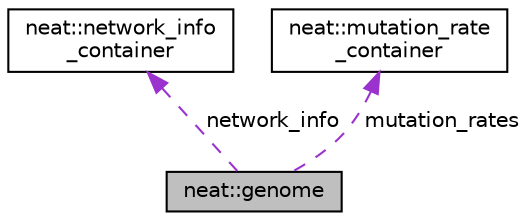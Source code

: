 digraph "neat::genome"
{
 // LATEX_PDF_SIZE
  edge [fontname="Helvetica",fontsize="10",labelfontname="Helvetica",labelfontsize="10"];
  node [fontname="Helvetica",fontsize="10",shape=record];
  Node1 [label="neat::genome",height=0.2,width=0.4,color="black", fillcolor="grey75", style="filled", fontcolor="black",tooltip=" "];
  Node2 -> Node1 [dir="back",color="darkorchid3",fontsize="10",style="dashed",label=" network_info" ,fontname="Helvetica"];
  Node2 [label="neat::network_info\l_container",height=0.2,width=0.4,color="black", fillcolor="white", style="filled",URL="$structneat_1_1network__info__container.html",tooltip=" "];
  Node3 -> Node1 [dir="back",color="darkorchid3",fontsize="10",style="dashed",label=" mutation_rates" ,fontname="Helvetica"];
  Node3 [label="neat::mutation_rate\l_container",height=0.2,width=0.4,color="black", fillcolor="white", style="filled",URL="$structneat_1_1mutation__rate__container.html",tooltip=" "];
}

